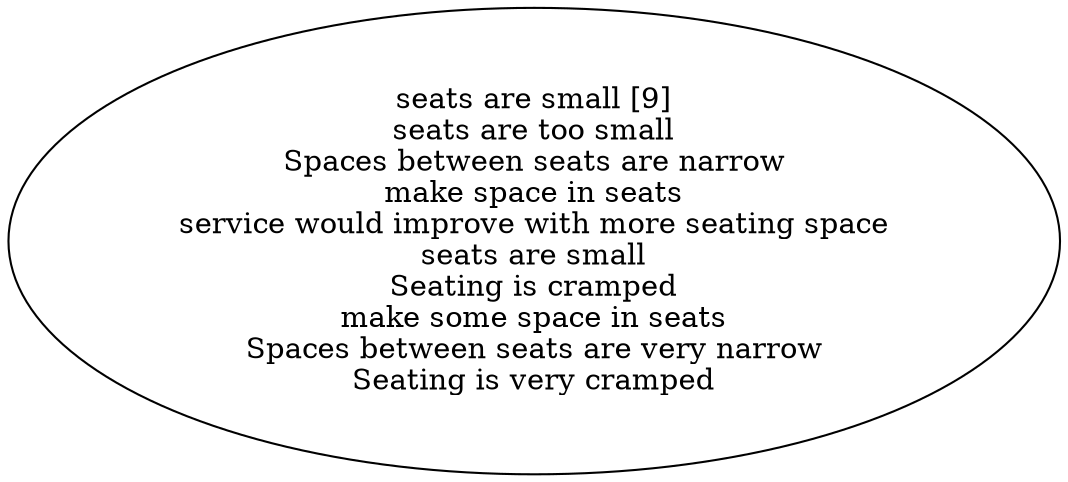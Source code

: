 digraph collapsedGraph {
"seats are small [9]\nseats are too small\nSpaces between seats are narrow\nmake space in seats\nservice would improve with more seating space\nseats are small\nSeating is cramped\nmake some space in seats\nSpaces between seats are very narrow\nSeating is very cramped"}